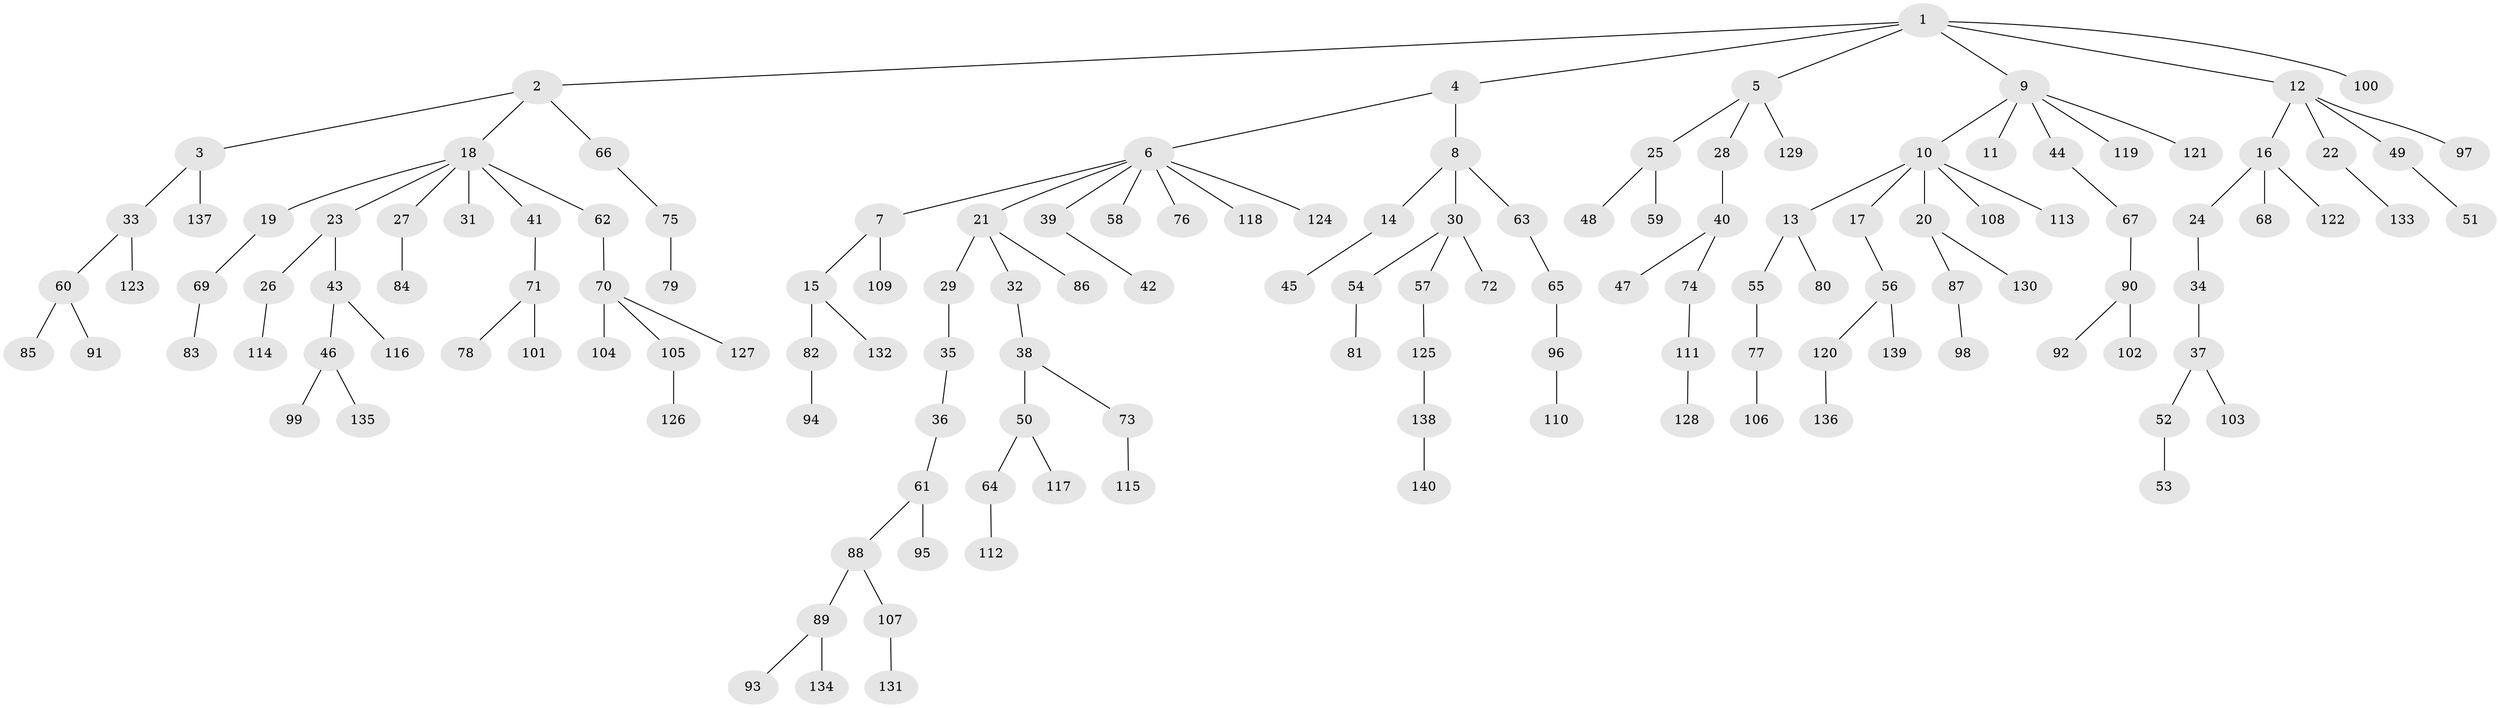 // Generated by graph-tools (version 1.1) at 2025/52/03/09/25 04:52:30]
// undirected, 140 vertices, 139 edges
graph export_dot {
graph [start="1"]
  node [color=gray90,style=filled];
  1;
  2;
  3;
  4;
  5;
  6;
  7;
  8;
  9;
  10;
  11;
  12;
  13;
  14;
  15;
  16;
  17;
  18;
  19;
  20;
  21;
  22;
  23;
  24;
  25;
  26;
  27;
  28;
  29;
  30;
  31;
  32;
  33;
  34;
  35;
  36;
  37;
  38;
  39;
  40;
  41;
  42;
  43;
  44;
  45;
  46;
  47;
  48;
  49;
  50;
  51;
  52;
  53;
  54;
  55;
  56;
  57;
  58;
  59;
  60;
  61;
  62;
  63;
  64;
  65;
  66;
  67;
  68;
  69;
  70;
  71;
  72;
  73;
  74;
  75;
  76;
  77;
  78;
  79;
  80;
  81;
  82;
  83;
  84;
  85;
  86;
  87;
  88;
  89;
  90;
  91;
  92;
  93;
  94;
  95;
  96;
  97;
  98;
  99;
  100;
  101;
  102;
  103;
  104;
  105;
  106;
  107;
  108;
  109;
  110;
  111;
  112;
  113;
  114;
  115;
  116;
  117;
  118;
  119;
  120;
  121;
  122;
  123;
  124;
  125;
  126;
  127;
  128;
  129;
  130;
  131;
  132;
  133;
  134;
  135;
  136;
  137;
  138;
  139;
  140;
  1 -- 2;
  1 -- 4;
  1 -- 5;
  1 -- 9;
  1 -- 12;
  1 -- 100;
  2 -- 3;
  2 -- 18;
  2 -- 66;
  3 -- 33;
  3 -- 137;
  4 -- 6;
  4 -- 8;
  5 -- 25;
  5 -- 28;
  5 -- 129;
  6 -- 7;
  6 -- 21;
  6 -- 39;
  6 -- 58;
  6 -- 76;
  6 -- 118;
  6 -- 124;
  7 -- 15;
  7 -- 109;
  8 -- 14;
  8 -- 30;
  8 -- 63;
  9 -- 10;
  9 -- 11;
  9 -- 44;
  9 -- 119;
  9 -- 121;
  10 -- 13;
  10 -- 17;
  10 -- 20;
  10 -- 108;
  10 -- 113;
  12 -- 16;
  12 -- 22;
  12 -- 49;
  12 -- 97;
  13 -- 55;
  13 -- 80;
  14 -- 45;
  15 -- 82;
  15 -- 132;
  16 -- 24;
  16 -- 68;
  16 -- 122;
  17 -- 56;
  18 -- 19;
  18 -- 23;
  18 -- 27;
  18 -- 31;
  18 -- 41;
  18 -- 62;
  19 -- 69;
  20 -- 87;
  20 -- 130;
  21 -- 29;
  21 -- 32;
  21 -- 86;
  22 -- 133;
  23 -- 26;
  23 -- 43;
  24 -- 34;
  25 -- 48;
  25 -- 59;
  26 -- 114;
  27 -- 84;
  28 -- 40;
  29 -- 35;
  30 -- 54;
  30 -- 57;
  30 -- 72;
  32 -- 38;
  33 -- 60;
  33 -- 123;
  34 -- 37;
  35 -- 36;
  36 -- 61;
  37 -- 52;
  37 -- 103;
  38 -- 50;
  38 -- 73;
  39 -- 42;
  40 -- 47;
  40 -- 74;
  41 -- 71;
  43 -- 46;
  43 -- 116;
  44 -- 67;
  46 -- 99;
  46 -- 135;
  49 -- 51;
  50 -- 64;
  50 -- 117;
  52 -- 53;
  54 -- 81;
  55 -- 77;
  56 -- 120;
  56 -- 139;
  57 -- 125;
  60 -- 85;
  60 -- 91;
  61 -- 88;
  61 -- 95;
  62 -- 70;
  63 -- 65;
  64 -- 112;
  65 -- 96;
  66 -- 75;
  67 -- 90;
  69 -- 83;
  70 -- 104;
  70 -- 105;
  70 -- 127;
  71 -- 78;
  71 -- 101;
  73 -- 115;
  74 -- 111;
  75 -- 79;
  77 -- 106;
  82 -- 94;
  87 -- 98;
  88 -- 89;
  88 -- 107;
  89 -- 93;
  89 -- 134;
  90 -- 92;
  90 -- 102;
  96 -- 110;
  105 -- 126;
  107 -- 131;
  111 -- 128;
  120 -- 136;
  125 -- 138;
  138 -- 140;
}
